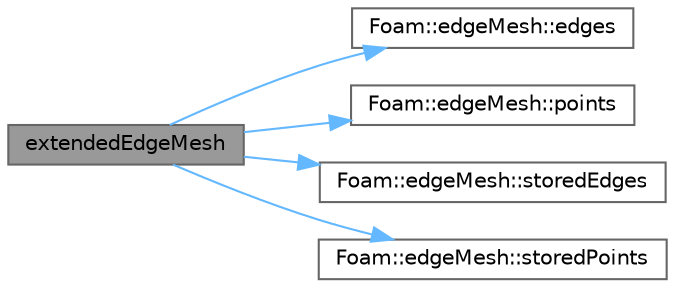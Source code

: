 digraph "extendedEdgeMesh"
{
 // LATEX_PDF_SIZE
  bgcolor="transparent";
  edge [fontname=Helvetica,fontsize=10,labelfontname=Helvetica,labelfontsize=10];
  node [fontname=Helvetica,fontsize=10,shape=box,height=0.2,width=0.4];
  rankdir="LR";
  Node1 [id="Node000001",label="extendedEdgeMesh",height=0.2,width=0.4,color="gray40", fillcolor="grey60", style="filled", fontcolor="black",tooltip=" "];
  Node1 -> Node2 [id="edge1_Node000001_Node000002",color="steelblue1",style="solid",tooltip=" "];
  Node2 [id="Node000002",label="Foam::edgeMesh::edges",height=0.2,width=0.4,color="grey40", fillcolor="white", style="filled",URL="$classFoam_1_1edgeMesh.html#a6b973c0a27281b6552dfad8e69b66902",tooltip=" "];
  Node1 -> Node3 [id="edge2_Node000001_Node000003",color="steelblue1",style="solid",tooltip=" "];
  Node3 [id="Node000003",label="Foam::edgeMesh::points",height=0.2,width=0.4,color="grey40", fillcolor="white", style="filled",URL="$classFoam_1_1edgeMesh.html#a55be810b4c8f8e075a876f32df847b72",tooltip=" "];
  Node1 -> Node4 [id="edge3_Node000001_Node000004",color="steelblue1",style="solid",tooltip=" "];
  Node4 [id="Node000004",label="Foam::edgeMesh::storedEdges",height=0.2,width=0.4,color="grey40", fillcolor="white", style="filled",URL="$classFoam_1_1edgeMesh.html#abd1b456c8b13a56f35dabbeee7e64c34",tooltip=" "];
  Node1 -> Node5 [id="edge4_Node000001_Node000005",color="steelblue1",style="solid",tooltip=" "];
  Node5 [id="Node000005",label="Foam::edgeMesh::storedPoints",height=0.2,width=0.4,color="grey40", fillcolor="white", style="filled",URL="$classFoam_1_1edgeMesh.html#a0cf75b5266dea022ccabe9d4a377e613",tooltip=" "];
}
